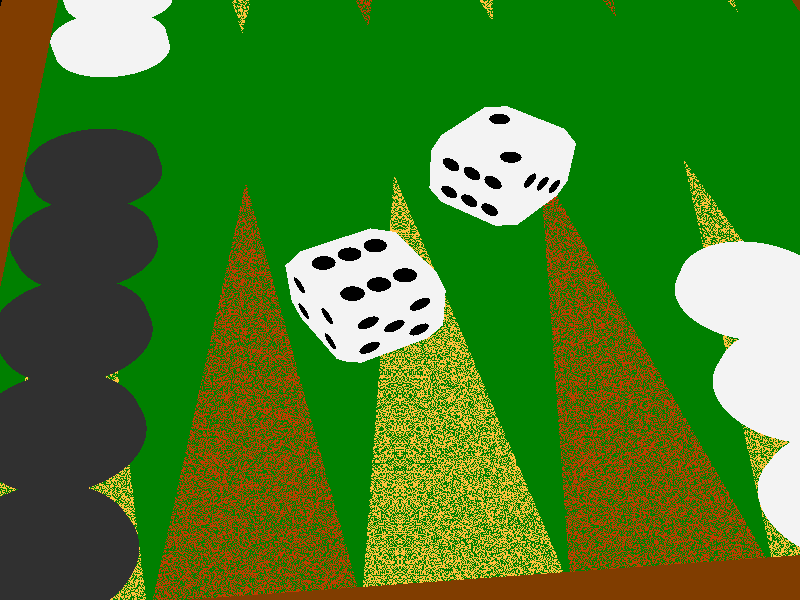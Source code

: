 global_settings { assumed_gamma 2.2 }

#declare BOARD_WIDTH = 480;
#declare BOARD_HEIGHT = 320;
#declare BORDER_WIDTH = 10;
#declare BORDER_HEIGHT = 5;
#declare POINT_WIDTH = 32;
#declare POINT_HEIGHT = 120;
#declare BAR_WIDTH = 36;
#declare BAR_OFFSET = 50;
#declare BEAROFF_X = (2*BORDER_WIDTH+BAR_WIDTH+12*POINT_WIDTH);
#declare CHEQUER_HEIGHT = 28;
#declare CHEQUER_RADIUS = 14;
#declare DICE_SIZE = 32;

camera {  // orthographic
   location  <75, 170, -45>
   look_at   <87, 0, 80>  
   up <0, 1, 0>
   right<1, 0, 0>
   angle 40  
}                       

                    
light_source { <120, 580, 160> color red .9 green .9 blue .9 shadowless }
light_source { <120, 0, -160> color red 1 green 1 blue .9 shadowless  }

box { <0, -10, 0>, <12*POINT_WIDTH+2*BORDER_WIDTH+BAR_WIDTH,10,BORDER_HEIGHT>
    finish {
       ambient 0.2
       diffuse 0.8
    }
    pigment { color red 0.5 green 0.25 blue 0 }
}

box { <0, -10, 0>, <BORDER_WIDTH,10,BOARD_HEIGHT>
    finish {
       ambient 0.2
       diffuse 0.8
    }
    pigment { color red 0.5 green 0.25 blue 0 }
}

box { <12*POINT_WIDTH+BORDER_WIDTH+BAR_WIDTH, -10, 0>, <12*POINT_WIDTH+2*BORDER_WIDTH+BAR_WIDTH,10,BOARD_HEIGHT>
    finish {
       ambient 0.2
       diffuse 0.8
    }
    pigment { color red 0.5 green 0.25 blue 0 }
}

box { <0, -10, BOARD_HEIGHT-BORDER_HEIGHT>, <12*POINT_WIDTH+2*BORDER_WIDTH+BAR_WIDTH,10,BOARD_HEIGHT>
    finish {
       ambient 0.2
       diffuse 0.8
    }
    pigment { color red 0.5 green 0.25 blue 0 }
}

box { <6*POINT_WIDTH+BORDER_WIDTH, -10, 0>, <6*POINT_WIDTH+BORDER_WIDTH+BAR_WIDTH,10,BOARD_HEIGHT>
    finish {
       ambient 0.2
       diffuse 0.8
    }
    pigment { color red 0.5 green 0.25 blue 0 }
}

box { <BORDER_WIDTH,-10,BORDER_HEIGHT>, <BORDER_WIDTH+6*POINT_WIDTH,0,BOARD_HEIGHT-BORDER_HEIGHT>
    finish {
       ambient 0.2
       diffuse 0.8
    }
    pigment { color red 0 green 0.5 blue 0 }
}

box { <BORDER_WIDTH+6*POINT_WIDTH+BAR_WIDTH,-10,BORDER_HEIGHT>, <BORDER_WIDTH+12*POINT_WIDTH+BAR_WIDTH,0,BOARD_HEIGHT-BORDER_HEIGHT>
    finish {
       ambient 0.2
       diffuse 0.8
    }
    pigment { color red 0 green 0.5 blue 0 }
}                          

#declare PointTri =
union {
        triangle { <0,0,0>,<POINT_WIDTH/2,0,POINT_HEIGHT>,<POINT_WIDTH,0,0>
            finish {
               ambient 0.2
               diffuse 0.7
            }
            pigment { color red 1 green 0.75 blue 0.25 }
        }
        triangle { <POINT_WIDTH,0,0>,<POINT_WIDTH+POINT_WIDTH/2,0,POINT_HEIGHT>,<2*POINT_WIDTH,0,0>
            finish {
               ambient 0.2
               diffuse 0.7
            }
            pigment { color red 0.75 green 0.25 blue 0 }
        }
}

object {
    PointTri
    translate <BORDER_WIDTH,0,BORDER_HEIGHT>
}

object {
    PointTri
    translate <BORDER_WIDTH+2*POINT_WIDTH,0,BORDER_HEIGHT>
}

object {
    PointTri
    translate <BORDER_WIDTH+4*POINT_WIDTH,0,BORDER_HEIGHT>
}

object {
    PointTri
    translate <BORDER_WIDTH+BAR_WIDTH+6*POINT_WIDTH,0,BORDER_HEIGHT>
}

object {
    PointTri
    translate <BORDER_WIDTH+BAR_WIDTH+8*POINT_WIDTH,0,BORDER_HEIGHT>
}

object {
    PointTri
    translate <BORDER_WIDTH+BAR_WIDTH+10*POINT_WIDTH,0,BORDER_HEIGHT>
}

object {
    PointTri
    rotate <0,180,0>
    translate <BORDER_WIDTH+2*POINT_WIDTH,0,BOARD_HEIGHT-BORDER_HEIGHT>
}

object {
    PointTri
    rotate <0,180,0>
    translate <BORDER_WIDTH+4*POINT_WIDTH,0,BOARD_HEIGHT-BORDER_HEIGHT>
}

object {
    PointTri
    rotate <0,180,0>
    translate <BORDER_WIDTH+6*POINT_WIDTH,0,BOARD_HEIGHT-BORDER_HEIGHT>
}

object {
    PointTri
    rotate <0,180,0>
    translate <BORDER_WIDTH+BAR_WIDTH+8*POINT_WIDTH,0,BOARD_HEIGHT-BORDER_HEIGHT>
}

object {
    PointTri
    rotate <0,180,0>
    translate <BORDER_WIDTH+BAR_WIDTH+10*POINT_WIDTH,0,BOARD_HEIGHT-BORDER_HEIGHT>
}

object {
    PointTri
    rotate <0,180,0>
    translate <BORDER_WIDTH+BAR_WIDTH+12*POINT_WIDTH,0,BOARD_HEIGHT-BORDER_HEIGHT>
}

#declare WhiteChecker =
cylinder { <POINT_WIDTH/2, -10, CHEQUER_RADIUS>, <POINT_WIDTH/2, 5,  CHEQUER_RADIUS>, CHEQUER_RADIUS
    finish {
        ambient 0.2
        diffuse 0.8
    }
    pigment { color red 0.2 green 0.2 blue 0.2 }
}

#declare BlackChecker =
cylinder { <POINT_WIDTH/2, -10, CHEQUER_RADIUS>, <POINT_WIDTH/2, 5,  CHEQUER_RADIUS>, CHEQUER_RADIUS
    finish {
        ambient 0.2
        diffuse 0.8
    }
    pigment { color red 0.95 green 0.95 blue 0.95 }
}

object {
    WhiteChecker
    translate <BORDER_WIDTH,0,BORDER_HEIGHT>
}

object {
    WhiteChecker
    translate <BORDER_WIDTH,0,BORDER_HEIGHT+CHEQUER_HEIGHT>
}

object {
    WhiteChecker
    translate <BORDER_WIDTH,0,BORDER_HEIGHT+2*CHEQUER_HEIGHT>
}

object {
    WhiteChecker
    translate <BORDER_WIDTH,0,BORDER_HEIGHT+3*CHEQUER_HEIGHT>
}

object {
    WhiteChecker
    translate <BORDER_WIDTH,0,BORDER_HEIGHT+4*CHEQUER_HEIGHT>
}

object {
    BlackChecker
    translate <BORDER_WIDTH+4*POINT_WIDTH,0,BORDER_HEIGHT>
}

object {
    BlackChecker
    translate <BORDER_WIDTH+4*POINT_WIDTH,0,BORDER_HEIGHT+CHEQUER_HEIGHT>
}

object {
    BlackChecker
    translate <BORDER_WIDTH+4*POINT_WIDTH,0,BORDER_HEIGHT+2*CHEQUER_HEIGHT>
}

object {
    BlackChecker
    translate <BORDER_WIDTH+6*POINT_WIDTH+BAR_WIDTH,0,BORDER_HEIGHT>
}

object {
    BlackChecker
    translate <BORDER_WIDTH+6*POINT_WIDTH+BAR_WIDTH,0,BORDER_HEIGHT+CHEQUER_HEIGHT>
}

object {
    BlackChecker
    translate <BORDER_WIDTH+6*POINT_WIDTH+BAR_WIDTH,0,BORDER_HEIGHT+2*CHEQUER_HEIGHT>
}

object {
    BlackChecker
    translate <BORDER_WIDTH+6*POINT_WIDTH+BAR_WIDTH,0,BORDER_HEIGHT+3*CHEQUER_HEIGHT>
}

object {
    BlackChecker
    translate <BORDER_WIDTH+6*POINT_WIDTH+BAR_WIDTH,0,BORDER_HEIGHT+4*CHEQUER_HEIGHT>
}

object {
    WhiteChecker
    translate <BORDER_WIDTH+11*POINT_WIDTH+BAR_WIDTH,0,BORDER_HEIGHT>
}

object {
    WhiteChecker
    translate <BORDER_WIDTH+11*POINT_WIDTH+BAR_WIDTH,0,BORDER_HEIGHT+CHEQUER_HEIGHT>
}



object {
    BlackChecker
    translate <BORDER_WIDTH,0,BOARD_HEIGHT-BORDER_HEIGHT-CHEQUER_HEIGHT>
}

object {
    BlackChecker
    translate <BORDER_WIDTH,0,BOARD_HEIGHT-BORDER_HEIGHT-2*CHEQUER_HEIGHT>
}

object {
    BlackChecker
    translate <BORDER_WIDTH,0,BOARD_HEIGHT-BORDER_HEIGHT-3*CHEQUER_HEIGHT>
}

object {
    BlackChecker
    translate <BORDER_WIDTH,0,BOARD_HEIGHT-BORDER_HEIGHT-4*CHEQUER_HEIGHT>
}

object {
    BlackChecker
    translate <BORDER_WIDTH,0,BOARD_HEIGHT-BORDER_HEIGHT-5*CHEQUER_HEIGHT>
}   

object {
    WhiteChecker
    translate <BORDER_WIDTH+4*POINT_WIDTH,0,BOARD_HEIGHT-BORDER_HEIGHT-CHEQUER_HEIGHT>
}

object {
    WhiteChecker
    translate <BORDER_WIDTH+4*POINT_WIDTH,0,BOARD_HEIGHT-BORDER_HEIGHT-2*CHEQUER_HEIGHT>
}

object {
    WhiteChecker
    translate <BORDER_WIDTH+4*POINT_WIDTH,0,BOARD_HEIGHT-BORDER_HEIGHT-3*CHEQUER_HEIGHT>
}





object {
    WhiteChecker
    translate <BORDER_WIDTH+6*POINT_WIDTH+BAR_WIDTH,0,BOARD_HEIGHT-BORDER_HEIGHT-CHEQUER_HEIGHT>
}

object {
    WhiteChecker
    translate <BORDER_WIDTH+6*POINT_WIDTH+BAR_WIDTH,0,BOARD_HEIGHT-BORDER_HEIGHT-2*CHEQUER_HEIGHT>
}

object {
    WhiteChecker
    translate <BORDER_WIDTH+6*POINT_WIDTH+BAR_WIDTH,0,BOARD_HEIGHT-BORDER_HEIGHT-3*CHEQUER_HEIGHT>
}

object {
    WhiteChecker
    translate <BORDER_WIDTH+6*POINT_WIDTH+BAR_WIDTH,0,BOARD_HEIGHT-BORDER_HEIGHT-4*CHEQUER_HEIGHT>
}

object {
    WhiteChecker
    translate <BORDER_WIDTH+6*POINT_WIDTH+BAR_WIDTH,0,BOARD_HEIGHT-BORDER_HEIGHT-5*CHEQUER_HEIGHT>
}

#declare DICESIZE = 10;  
#declare DICEDIAG = 15.5;
       
#declare Dice = 
difference {
  intersection {
    box { <-DICESIZE, -DICESIZE, -DICESIZE>, <DICESIZE,DICESIZE,DICESIZE> }
    plane { <DICESIZE, DICESIZE, DICESIZE>, DICEDIAG }
    plane { <DICESIZE, DICESIZE, -DICESIZE>, DICEDIAG }
    plane { <DICESIZE, -DICESIZE, DICESIZE>, DICEDIAG }
    plane { <DICESIZE, -DICESIZE, -DICESIZE>, DICEDIAG }
    plane { <-DICESIZE, DICESIZE, DICESIZE>, DICEDIAG }
    plane { <-DICESIZE, DICESIZE, -DICESIZE>, DICEDIAG }
    plane { <-DICESIZE, -DICESIZE, DICESIZE>, DICEDIAG }
    plane { <-DICESIZE, -DICESIZE, -DICESIZE>, DICEDIAG }

    finish {
        ambient 0.2
        diffuse 0.8
    }
    pigment { color red 0.95 green 0.95 blue 0.95 }

  }         
  union {
    sphere { <0,0,-DICESIZE> 2 }
    sphere { <DICESIZE/2,DICESIZE/2,-DICESIZE> 2 }
    sphere { <DICESIZE/2,-DICESIZE/2,-DICESIZE> 2 }
    sphere { <-DICESIZE/2,DICESIZE/2,-DICESIZE> 2 }
    sphere { <-DICESIZE/2,-DICESIZE/2,-DICESIZE> 2 }

    sphere { <-DICESIZE,DICESIZE/2,-DICESIZE/2> 2 }
    sphere { <-DICESIZE,-DICESIZE/2,-DICESIZE/2> 2 }
    sphere { <-DICESIZE,DICESIZE/2,DICESIZE/2> 2 }
    sphere { <-DICESIZE,-DICESIZE/2,DICESIZE/2> 2 }

    sphere { <-DICESIZE/2,DICESIZE,-DICESIZE/2> 2 }
    sphere { <0,DICESIZE,-DICESIZE/2> 2 }
    sphere { <DICESIZE/2,DICESIZE,-DICESIZE/2> 2 }
    sphere { <-DICESIZE/2,DICESIZE,DICESIZE/2> 2 }
    sphere { <0,DICESIZE,DICESIZE/2> 2 }
    sphere { <DICESIZE/2,DICESIZE,DICESIZE/2> 2 }

    sphere { <0,-DICESIZE,0> 2 }

    sphere { <DICESIZE/2,DICESIZE/2,DICESIZE> 2 }
    sphere { <-DICESIZE/2,-DICESIZE/2,DICESIZE> 2 }

    sphere { <DICESIZE,DICESIZE/2,DICESIZE/2> 2 }
    sphere { <DICESIZE,0,0> 2 }
    sphere { <DICESIZE,-DICESIZE/2,-DICESIZE/2> 2 }
  }
}
          
          
object {
    Dice
    rotate <0,-25,0>
    translate <80, 16, 70>
}                                        

object {
    Dice
    rotate <-90,45,0>
    translate <110, 16, 110>
}                                        

